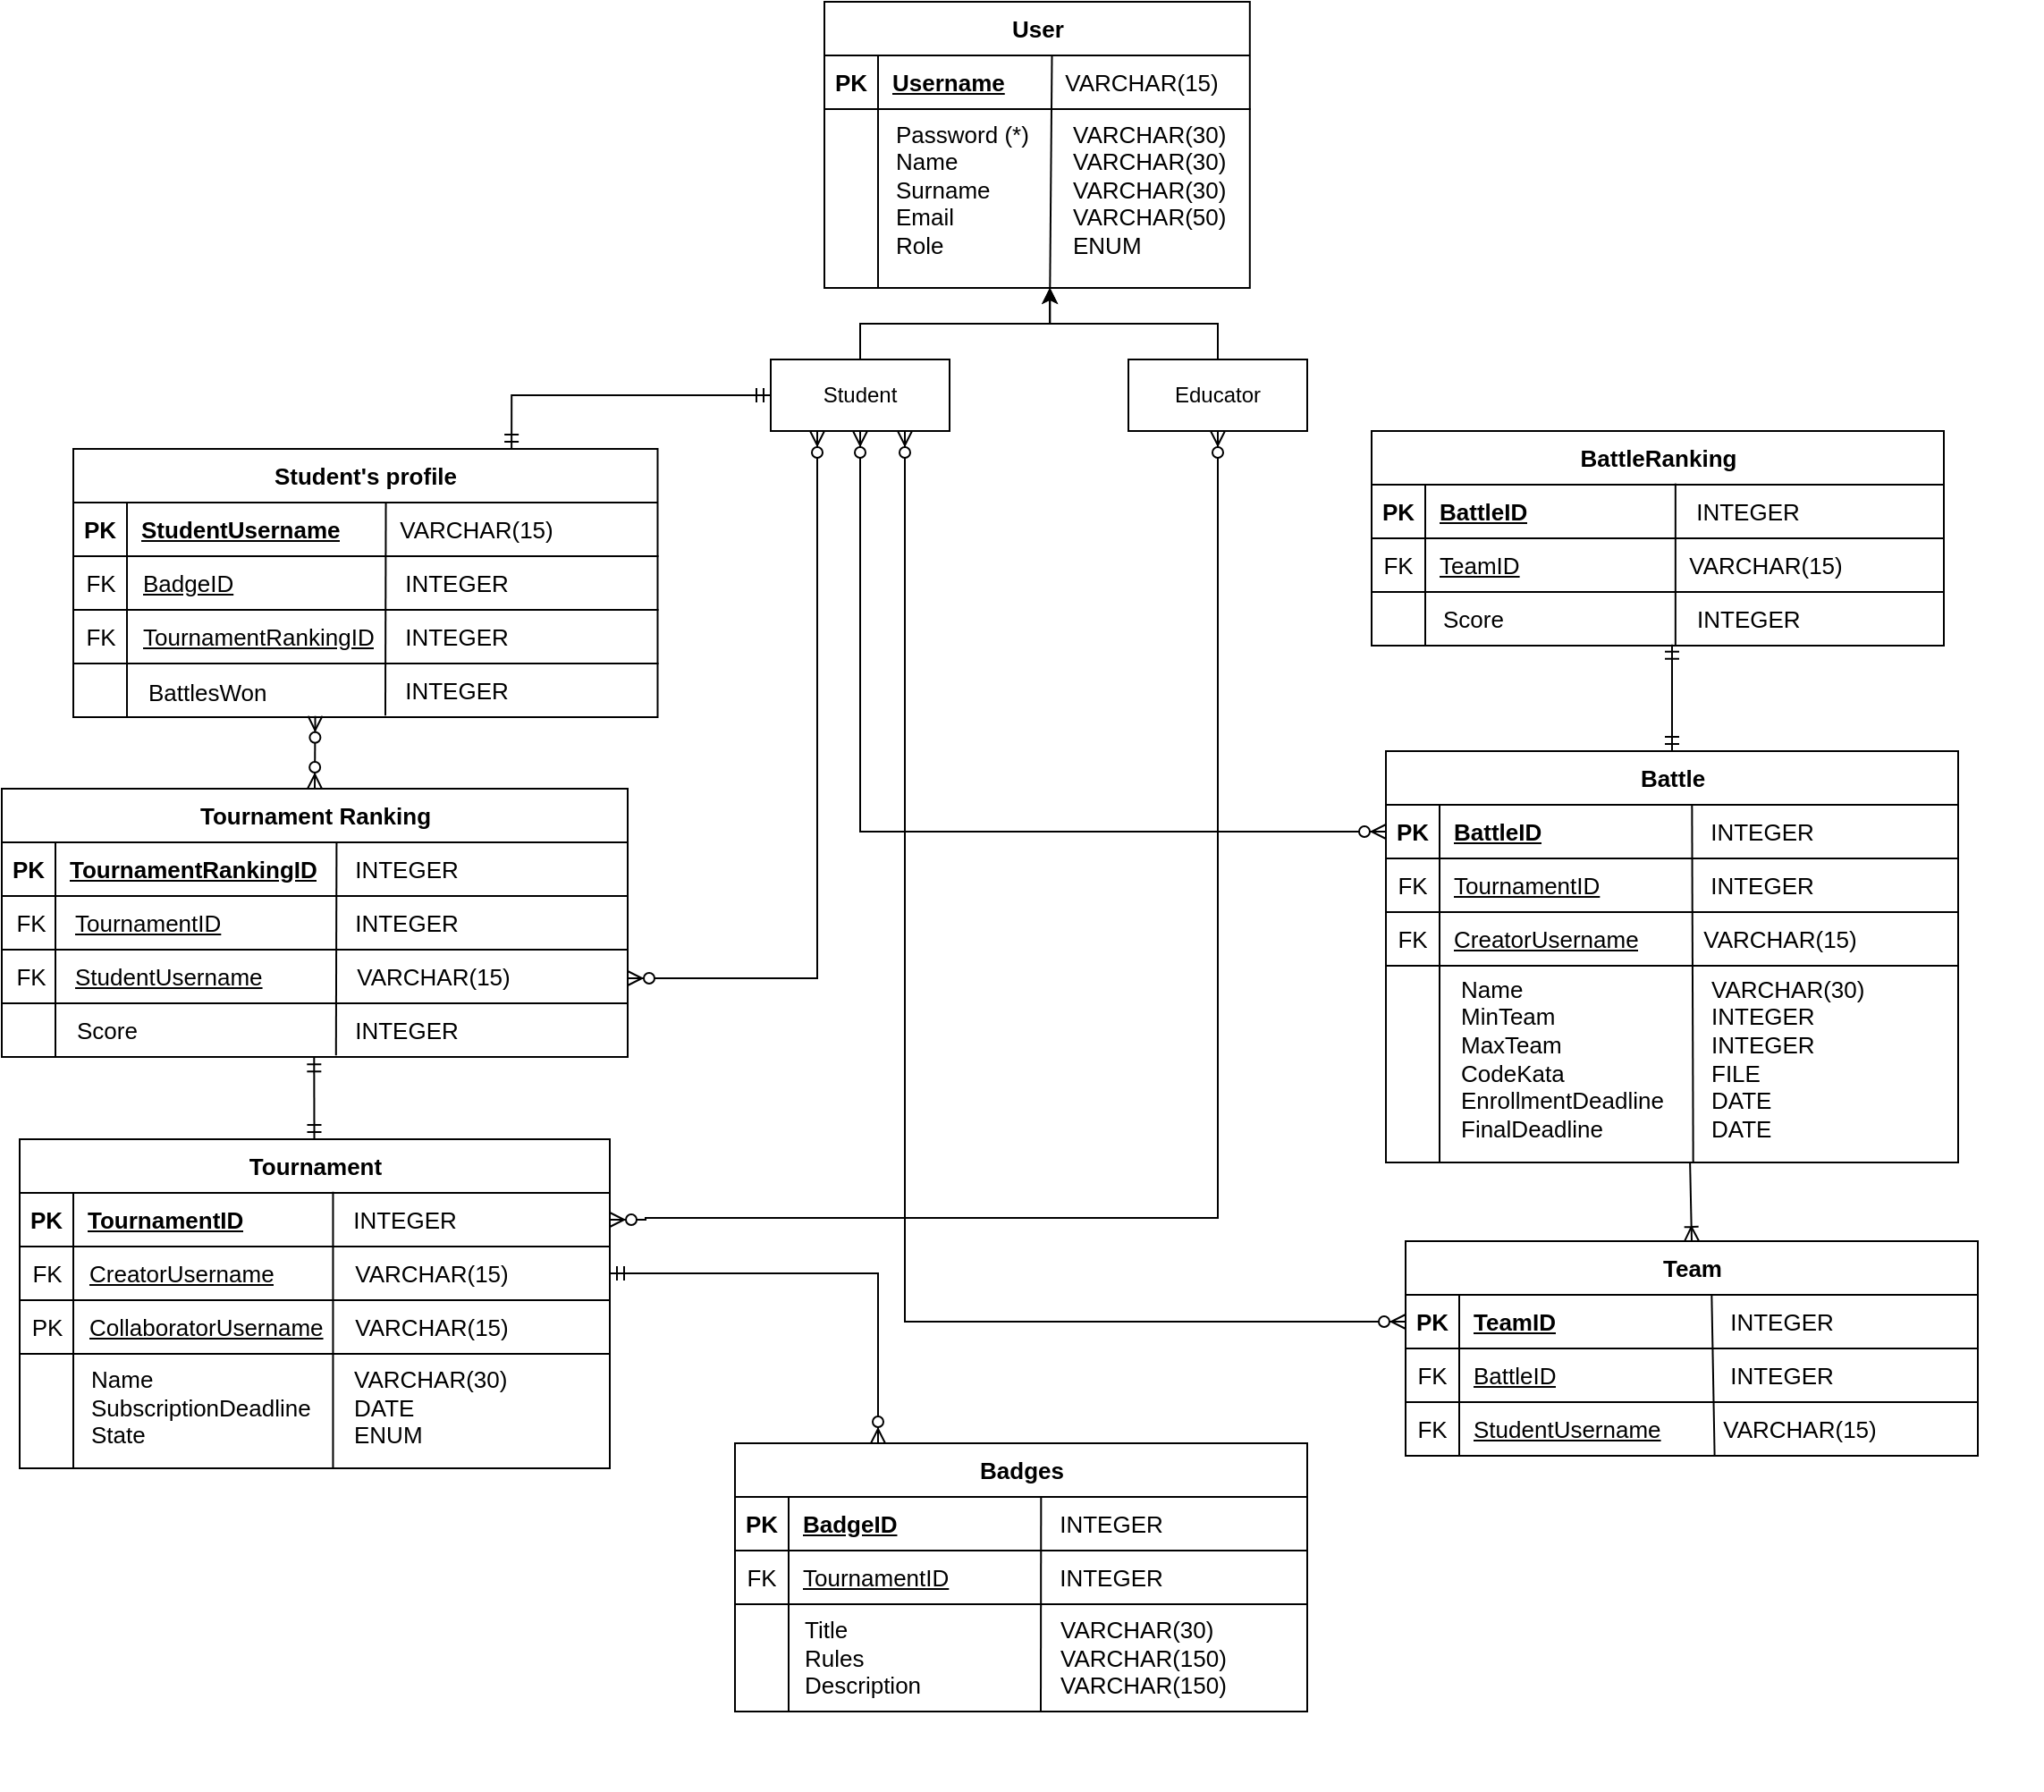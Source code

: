 <mxfile version="22.1.7" type="device">
  <diagram name="Pagina-1" id="CQxdbwiRA1noSHFLL-Lw">
    <mxGraphModel dx="1235" dy="675" grid="1" gridSize="10" guides="1" tooltips="1" connect="1" arrows="1" fold="1" page="1" pageScale="1" pageWidth="827" pageHeight="1169" math="0" shadow="0">
      <root>
        <mxCell id="0" />
        <mxCell id="1" parent="0" />
        <mxCell id="8-0DUaSqQJlFpMWTqGrt-100" value="" style="group;fontSize=13;" parent="1" vertex="1" connectable="0">
          <mxGeometry x="490" y="20" width="270" height="160" as="geometry" />
        </mxCell>
        <mxCell id="klr1kLKZfkLogq7ZMNAk-67" value="User" style="shape=table;startSize=30;container=1;collapsible=1;childLayout=tableLayout;fixedRows=1;rowLines=0;fontStyle=1;align=center;resizeLast=1;html=1;fontSize=13;" parent="8-0DUaSqQJlFpMWTqGrt-100" vertex="1">
          <mxGeometry width="237.91" height="160" as="geometry" />
        </mxCell>
        <mxCell id="klr1kLKZfkLogq7ZMNAk-68" value="" style="shape=tableRow;horizontal=0;startSize=0;swimlaneHead=0;swimlaneBody=0;fillColor=none;collapsible=0;dropTarget=0;points=[[0,0.5],[1,0.5]];portConstraint=eastwest;top=0;left=0;right=0;bottom=1;fontSize=13;" parent="klr1kLKZfkLogq7ZMNAk-67" vertex="1">
          <mxGeometry y="30" width="237.91" height="30" as="geometry" />
        </mxCell>
        <mxCell id="klr1kLKZfkLogq7ZMNAk-69" value="PK" style="shape=partialRectangle;connectable=0;fillColor=none;top=0;left=0;bottom=0;right=0;fontStyle=1;overflow=hidden;whiteSpace=wrap;html=1;fontSize=13;" parent="klr1kLKZfkLogq7ZMNAk-68" vertex="1">
          <mxGeometry width="30" height="30" as="geometry">
            <mxRectangle width="30" height="30" as="alternateBounds" />
          </mxGeometry>
        </mxCell>
        <mxCell id="klr1kLKZfkLogq7ZMNAk-70" value="Username" style="shape=partialRectangle;connectable=0;fillColor=none;top=0;left=0;bottom=0;right=0;align=left;spacingLeft=6;fontStyle=5;overflow=hidden;whiteSpace=wrap;html=1;fontSize=13;" parent="klr1kLKZfkLogq7ZMNAk-68" vertex="1">
          <mxGeometry x="30" width="207.91" height="30" as="geometry">
            <mxRectangle width="207.91" height="30" as="alternateBounds" />
          </mxGeometry>
        </mxCell>
        <mxCell id="klr1kLKZfkLogq7ZMNAk-71" value="" style="shape=tableRow;horizontal=0;startSize=0;swimlaneHead=0;swimlaneBody=0;fillColor=none;collapsible=0;dropTarget=0;points=[[0,0.5],[1,0.5]];portConstraint=eastwest;top=0;left=0;right=0;bottom=0;fontSize=13;" parent="klr1kLKZfkLogq7ZMNAk-67" vertex="1">
          <mxGeometry y="60" width="237.91" height="100" as="geometry" />
        </mxCell>
        <mxCell id="klr1kLKZfkLogq7ZMNAk-72" value="" style="shape=partialRectangle;connectable=0;fillColor=none;top=0;left=0;bottom=0;right=0;editable=1;overflow=hidden;whiteSpace=wrap;html=1;fontSize=13;" parent="klr1kLKZfkLogq7ZMNAk-71" vertex="1">
          <mxGeometry width="30" height="100" as="geometry">
            <mxRectangle width="30" height="100" as="alternateBounds" />
          </mxGeometry>
        </mxCell>
        <mxCell id="klr1kLKZfkLogq7ZMNAk-73" value="" style="shape=partialRectangle;connectable=0;fillColor=none;top=0;left=0;bottom=0;right=0;align=left;spacingLeft=6;overflow=hidden;whiteSpace=wrap;html=1;fontSize=13;" parent="klr1kLKZfkLogq7ZMNAk-71" vertex="1">
          <mxGeometry x="30" width="207.91" height="100" as="geometry">
            <mxRectangle width="207.91" height="100" as="alternateBounds" />
          </mxGeometry>
        </mxCell>
        <mxCell id="8-0DUaSqQJlFpMWTqGrt-96" value="" style="endArrow=none;html=1;rounded=0;fontSize=13;" parent="8-0DUaSqQJlFpMWTqGrt-100" edge="1">
          <mxGeometry width="50" height="50" relative="1" as="geometry">
            <mxPoint x="126.148" y="160" as="sourcePoint" />
            <mxPoint x="127.254" y="30" as="targetPoint" />
          </mxGeometry>
        </mxCell>
        <mxCell id="8-0DUaSqQJlFpMWTqGrt-97" value="VARCHAR(30)&lt;br style=&quot;font-size: 13px;&quot;&gt;VARCHAR(30)&lt;br style=&quot;font-size: 13px;&quot;&gt;VARCHAR(30)&lt;br style=&quot;font-size: 13px;&quot;&gt;VARCHAR(50)&lt;br style=&quot;font-size: 13px;&quot;&gt;ENUM" style="text;html=1;align=left;verticalAlign=middle;resizable=0;points=[];autosize=1;strokeColor=none;fillColor=none;fontSize=13;" parent="8-0DUaSqQJlFpMWTqGrt-100" vertex="1">
          <mxGeometry x="137.213" y="60" width="110" height="90" as="geometry" />
        </mxCell>
        <mxCell id="8-0DUaSqQJlFpMWTqGrt-98" value="Password (*)&lt;br style=&quot;border-color: var(--border-color); font-size: 13px;&quot;&gt;&lt;span style=&quot;font-size: 13px;&quot;&gt;Name&lt;/span&gt;&lt;br style=&quot;border-color: var(--border-color); font-size: 13px;&quot;&gt;&lt;span style=&quot;font-size: 13px;&quot;&gt;Surname&lt;/span&gt;&lt;br style=&quot;border-color: var(--border-color); font-size: 13px;&quot;&gt;&lt;span style=&quot;font-size: 13px;&quot;&gt;Email&lt;br style=&quot;font-size: 13px;&quot;&gt;Role&lt;br style=&quot;font-size: 13px;&quot;&gt;&lt;/span&gt;" style="text;html=1;align=left;verticalAlign=middle;resizable=0;points=[];autosize=1;strokeColor=none;fillColor=none;fontSize=13;" parent="8-0DUaSqQJlFpMWTqGrt-100" vertex="1">
          <mxGeometry x="37.623" y="60" width="100" height="90" as="geometry" />
        </mxCell>
        <mxCell id="8-0DUaSqQJlFpMWTqGrt-99" value="VARCHAR(15)" style="text;html=1;align=center;verticalAlign=middle;resizable=0;points=[];autosize=1;strokeColor=none;fillColor=none;fontSize=13;" parent="8-0DUaSqQJlFpMWTqGrt-100" vertex="1">
          <mxGeometry x="121.721" y="30" width="110" height="30" as="geometry" />
        </mxCell>
        <mxCell id="8-0DUaSqQJlFpMWTqGrt-101" value="" style="group;fontSize=13;" parent="1" vertex="1" connectable="0">
          <mxGeometry x="70" y="270" width="326.75" height="160" as="geometry" />
        </mxCell>
        <mxCell id="8-0DUaSqQJlFpMWTqGrt-102" value="Student&#39;s profile" style="shape=table;startSize=30;container=1;collapsible=1;childLayout=tableLayout;fixedRows=1;rowLines=0;fontStyle=1;align=center;resizeLast=1;html=1;fontSize=13;" parent="8-0DUaSqQJlFpMWTqGrt-101" vertex="1">
          <mxGeometry width="326.75" height="150" as="geometry" />
        </mxCell>
        <mxCell id="8-0DUaSqQJlFpMWTqGrt-103" value="" style="shape=tableRow;horizontal=0;startSize=0;swimlaneHead=0;swimlaneBody=0;fillColor=none;collapsible=0;dropTarget=0;points=[[0,0.5],[1,0.5]];portConstraint=eastwest;top=0;left=0;right=0;bottom=1;fontSize=13;" parent="8-0DUaSqQJlFpMWTqGrt-102" vertex="1">
          <mxGeometry y="30" width="326.75" height="30" as="geometry" />
        </mxCell>
        <mxCell id="8-0DUaSqQJlFpMWTqGrt-104" value="PK" style="shape=partialRectangle;connectable=0;fillColor=none;top=0;left=0;bottom=0;right=0;fontStyle=1;overflow=hidden;whiteSpace=wrap;html=1;fontSize=13;" parent="8-0DUaSqQJlFpMWTqGrt-103" vertex="1">
          <mxGeometry width="30" height="30" as="geometry">
            <mxRectangle width="30" height="30" as="alternateBounds" />
          </mxGeometry>
        </mxCell>
        <mxCell id="8-0DUaSqQJlFpMWTqGrt-105" value="StudentUsername" style="shape=partialRectangle;connectable=0;fillColor=none;top=0;left=0;bottom=0;right=0;align=left;spacingLeft=6;fontStyle=5;overflow=hidden;whiteSpace=wrap;html=1;fontSize=13;" parent="8-0DUaSqQJlFpMWTqGrt-103" vertex="1">
          <mxGeometry x="30" width="296.75" height="30" as="geometry">
            <mxRectangle width="296.75" height="30" as="alternateBounds" />
          </mxGeometry>
        </mxCell>
        <mxCell id="8-0DUaSqQJlFpMWTqGrt-106" value="" style="shape=tableRow;horizontal=0;startSize=0;swimlaneHead=0;swimlaneBody=0;fillColor=none;collapsible=0;dropTarget=0;points=[[0,0.5],[1,0.5]];portConstraint=eastwest;top=0;left=0;right=0;bottom=0;fontSize=13;" parent="8-0DUaSqQJlFpMWTqGrt-102" vertex="1">
          <mxGeometry y="60" width="326.75" height="90" as="geometry" />
        </mxCell>
        <mxCell id="8-0DUaSqQJlFpMWTqGrt-107" value="" style="shape=partialRectangle;connectable=0;fillColor=none;top=0;left=0;bottom=0;right=0;editable=1;overflow=hidden;whiteSpace=wrap;html=1;fontSize=13;" parent="8-0DUaSqQJlFpMWTqGrt-106" vertex="1">
          <mxGeometry width="30" height="90" as="geometry">
            <mxRectangle width="30" height="90" as="alternateBounds" />
          </mxGeometry>
        </mxCell>
        <mxCell id="8-0DUaSqQJlFpMWTqGrt-108" value="" style="shape=partialRectangle;connectable=0;fillColor=none;top=0;left=0;bottom=0;right=0;align=left;spacingLeft=6;overflow=hidden;whiteSpace=wrap;html=1;fontSize=13;" parent="8-0DUaSqQJlFpMWTqGrt-106" vertex="1">
          <mxGeometry x="30" width="296.75" height="90" as="geometry">
            <mxRectangle width="296.75" height="90" as="alternateBounds" />
          </mxGeometry>
        </mxCell>
        <mxCell id="8-0DUaSqQJlFpMWTqGrt-109" value="" style="endArrow=none;html=1;rounded=0;fontSize=13;exitX=0.534;exitY=0.99;exitDx=0;exitDy=0;exitPerimeter=0;" parent="8-0DUaSqQJlFpMWTqGrt-101" source="8-0DUaSqQJlFpMWTqGrt-106" edge="1">
          <mxGeometry width="50" height="50" relative="1" as="geometry">
            <mxPoint x="173.253" y="160" as="sourcePoint" />
            <mxPoint x="174.773" y="30" as="targetPoint" />
          </mxGeometry>
        </mxCell>
        <mxCell id="8-0DUaSqQJlFpMWTqGrt-111" value="&lt;span style=&quot;font-size: 13px;&quot;&gt;BattlesWon&lt;br style=&quot;font-size: 13px;&quot;&gt;&lt;br style=&quot;font-size: 13px;&quot;&gt;&lt;/span&gt;" style="text;html=1;align=left;verticalAlign=middle;resizable=0;points=[];autosize=1;strokeColor=none;fillColor=none;fontSize=13;" parent="8-0DUaSqQJlFpMWTqGrt-101" vertex="1">
          <mxGeometry x="39.997" y="124" width="90" height="40" as="geometry" />
        </mxCell>
        <mxCell id="8-0DUaSqQJlFpMWTqGrt-112" value="VARCHAR(15)" style="text;html=1;align=center;verticalAlign=middle;resizable=0;points=[];autosize=1;strokeColor=none;fillColor=none;fontSize=13;" parent="8-0DUaSqQJlFpMWTqGrt-101" vertex="1">
          <mxGeometry x="169.595" y="30" width="110" height="30" as="geometry" />
        </mxCell>
        <mxCell id="Atu7TQ1lVJbdkh35CZkr-22" value="" style="shape=tableRow;horizontal=0;startSize=0;swimlaneHead=0;swimlaneBody=0;fillColor=none;collapsible=0;dropTarget=0;points=[[0,0.5],[1,0.5]];portConstraint=eastwest;top=0;left=0;right=0;bottom=1;fontSize=13;" parent="8-0DUaSqQJlFpMWTqGrt-101" vertex="1">
          <mxGeometry y="60" width="326.75" height="30" as="geometry" />
        </mxCell>
        <mxCell id="Atu7TQ1lVJbdkh35CZkr-23" value="&lt;span style=&quot;font-weight: normal;&quot;&gt;FK&lt;/span&gt;" style="shape=partialRectangle;connectable=0;fillColor=none;top=0;left=0;bottom=0;right=0;fontStyle=1;overflow=hidden;whiteSpace=wrap;html=1;fontSize=13;" parent="Atu7TQ1lVJbdkh35CZkr-22" vertex="1">
          <mxGeometry width="31.07" height="30" as="geometry">
            <mxRectangle width="30" height="30" as="alternateBounds" />
          </mxGeometry>
        </mxCell>
        <mxCell id="Atu7TQ1lVJbdkh35CZkr-24" value="&lt;span style=&quot;font-weight: normal;&quot;&gt;BadgeID&lt;/span&gt;" style="shape=partialRectangle;connectable=0;fillColor=none;top=0;left=0;bottom=0;right=0;align=left;spacingLeft=6;fontStyle=5;overflow=hidden;whiteSpace=wrap;html=1;fontSize=13;" parent="Atu7TQ1lVJbdkh35CZkr-22" vertex="1">
          <mxGeometry x="31.07" width="295.68" height="30" as="geometry">
            <mxRectangle width="285.5" height="30" as="alternateBounds" />
          </mxGeometry>
        </mxCell>
        <mxCell id="Atu7TQ1lVJbdkh35CZkr-25" value="INTEGER" style="text;html=1;align=center;verticalAlign=middle;resizable=0;points=[];autosize=1;strokeColor=none;fillColor=none;fontSize=13;" parent="8-0DUaSqQJlFpMWTqGrt-101" vertex="1">
          <mxGeometry x="173.738" y="60" width="80" height="30" as="geometry" />
        </mxCell>
        <mxCell id="5Bf0tH-LJeYXWcBOYE8d-93" value="" style="shape=tableRow;horizontal=0;startSize=0;swimlaneHead=0;swimlaneBody=0;fillColor=none;collapsible=0;dropTarget=0;points=[[0,0.5],[1,0.5]];portConstraint=eastwest;top=0;left=0;right=0;bottom=1;fontSize=13;" parent="8-0DUaSqQJlFpMWTqGrt-101" vertex="1">
          <mxGeometry y="90" width="326.75" height="30" as="geometry" />
        </mxCell>
        <mxCell id="5Bf0tH-LJeYXWcBOYE8d-94" value="&lt;span style=&quot;font-weight: normal;&quot;&gt;FK&lt;/span&gt;" style="shape=partialRectangle;connectable=0;fillColor=none;top=0;left=0;bottom=0;right=0;fontStyle=1;overflow=hidden;whiteSpace=wrap;html=1;fontSize=13;" parent="5Bf0tH-LJeYXWcBOYE8d-93" vertex="1">
          <mxGeometry width="31.07" height="30" as="geometry">
            <mxRectangle width="30" height="30" as="alternateBounds" />
          </mxGeometry>
        </mxCell>
        <mxCell id="5Bf0tH-LJeYXWcBOYE8d-95" value="&lt;span style=&quot;font-weight: normal;&quot;&gt;TournamentRankingID&lt;/span&gt;" style="shape=partialRectangle;connectable=0;fillColor=none;top=0;left=0;bottom=0;right=0;align=left;spacingLeft=6;fontStyle=5;overflow=hidden;whiteSpace=wrap;html=1;fontSize=13;" parent="5Bf0tH-LJeYXWcBOYE8d-93" vertex="1">
          <mxGeometry x="31.07" width="295.68" height="30" as="geometry">
            <mxRectangle width="285.5" height="30" as="alternateBounds" />
          </mxGeometry>
        </mxCell>
        <mxCell id="5Bf0tH-LJeYXWcBOYE8d-102" value="INTEGER" style="text;html=1;align=center;verticalAlign=middle;resizable=0;points=[];autosize=1;strokeColor=none;fillColor=none;fontSize=13;" parent="8-0DUaSqQJlFpMWTqGrt-101" vertex="1">
          <mxGeometry x="173.738" y="90" width="80" height="30" as="geometry" />
        </mxCell>
        <mxCell id="5Bf0tH-LJeYXWcBOYE8d-103" value="INTEGER" style="text;html=1;align=center;verticalAlign=middle;resizable=0;points=[];autosize=1;strokeColor=none;fillColor=none;fontSize=13;" parent="8-0DUaSqQJlFpMWTqGrt-101" vertex="1">
          <mxGeometry x="173.738" y="120" width="80" height="30" as="geometry" />
        </mxCell>
        <mxCell id="8-0DUaSqQJlFpMWTqGrt-127" value="" style="group;fontSize=13;" parent="1" vertex="1" connectable="0">
          <mxGeometry x="440" y="826" width="320" height="190" as="geometry" />
        </mxCell>
        <mxCell id="8-0DUaSqQJlFpMWTqGrt-128" value="Badges" style="shape=table;startSize=30;container=1;collapsible=1;childLayout=tableLayout;fixedRows=1;rowLines=0;fontStyle=1;align=center;resizeLast=1;html=1;fontSize=13;" parent="8-0DUaSqQJlFpMWTqGrt-127" vertex="1">
          <mxGeometry width="320" height="150" as="geometry" />
        </mxCell>
        <mxCell id="8-0DUaSqQJlFpMWTqGrt-129" value="" style="shape=tableRow;horizontal=0;startSize=0;swimlaneHead=0;swimlaneBody=0;fillColor=none;collapsible=0;dropTarget=0;points=[[0,0.5],[1,0.5]];portConstraint=eastwest;top=0;left=0;right=0;bottom=1;fontSize=13;" parent="8-0DUaSqQJlFpMWTqGrt-128" vertex="1">
          <mxGeometry y="30" width="320" height="30" as="geometry" />
        </mxCell>
        <mxCell id="8-0DUaSqQJlFpMWTqGrt-130" value="PK" style="shape=partialRectangle;connectable=0;fillColor=none;top=0;left=0;bottom=0;right=0;fontStyle=1;overflow=hidden;whiteSpace=wrap;html=1;fontSize=13;" parent="8-0DUaSqQJlFpMWTqGrt-129" vertex="1">
          <mxGeometry width="30" height="30" as="geometry">
            <mxRectangle width="30" height="30" as="alternateBounds" />
          </mxGeometry>
        </mxCell>
        <mxCell id="8-0DUaSqQJlFpMWTqGrt-131" value="BadgeID" style="shape=partialRectangle;connectable=0;fillColor=none;top=0;left=0;bottom=0;right=0;align=left;spacingLeft=6;fontStyle=5;overflow=hidden;whiteSpace=wrap;html=1;fontSize=13;" parent="8-0DUaSqQJlFpMWTqGrt-129" vertex="1">
          <mxGeometry x="30" width="290" height="30" as="geometry">
            <mxRectangle width="290" height="30" as="alternateBounds" />
          </mxGeometry>
        </mxCell>
        <mxCell id="8-0DUaSqQJlFpMWTqGrt-132" value="" style="shape=tableRow;horizontal=0;startSize=0;swimlaneHead=0;swimlaneBody=0;fillColor=none;collapsible=0;dropTarget=0;points=[[0,0.5],[1,0.5]];portConstraint=eastwest;top=0;left=0;right=0;bottom=0;fontSize=13;" parent="8-0DUaSqQJlFpMWTqGrt-128" vertex="1">
          <mxGeometry y="60" width="320" height="90" as="geometry" />
        </mxCell>
        <mxCell id="8-0DUaSqQJlFpMWTqGrt-133" value="" style="shape=partialRectangle;connectable=0;fillColor=none;top=0;left=0;bottom=0;right=0;editable=1;overflow=hidden;whiteSpace=wrap;html=1;fontSize=13;" parent="8-0DUaSqQJlFpMWTqGrt-132" vertex="1">
          <mxGeometry width="30" height="90" as="geometry">
            <mxRectangle width="30" height="90" as="alternateBounds" />
          </mxGeometry>
        </mxCell>
        <mxCell id="8-0DUaSqQJlFpMWTqGrt-134" value="" style="shape=partialRectangle;connectable=0;fillColor=none;top=0;left=0;bottom=0;right=0;align=left;spacingLeft=6;overflow=hidden;whiteSpace=wrap;html=1;fontSize=13;" parent="8-0DUaSqQJlFpMWTqGrt-132" vertex="1">
          <mxGeometry x="30" width="290" height="90" as="geometry">
            <mxRectangle width="290" height="90" as="alternateBounds" />
          </mxGeometry>
        </mxCell>
        <mxCell id="8-0DUaSqQJlFpMWTqGrt-135" value="" style="endArrow=none;html=1;rounded=0;fontSize=13;" parent="8-0DUaSqQJlFpMWTqGrt-127" edge="1">
          <mxGeometry width="50" height="50" relative="1" as="geometry">
            <mxPoint x="171" y="150" as="sourcePoint" />
            <mxPoint x="171.163" y="30" as="targetPoint" />
          </mxGeometry>
        </mxCell>
        <mxCell id="8-0DUaSqQJlFpMWTqGrt-138" value="INTEGER" style="text;html=1;align=center;verticalAlign=middle;resizable=0;points=[];autosize=1;strokeColor=none;fillColor=none;fontSize=13;" parent="8-0DUaSqQJlFpMWTqGrt-127" vertex="1">
          <mxGeometry x="170.001" y="30" width="80" height="30" as="geometry" />
        </mxCell>
        <mxCell id="8-0DUaSqQJlFpMWTqGrt-142" value="" style="shape=tableRow;horizontal=0;startSize=0;swimlaneHead=0;swimlaneBody=0;fillColor=none;collapsible=0;dropTarget=0;points=[[0,0.5],[1,0.5]];portConstraint=eastwest;top=0;left=0;right=0;bottom=1;fontSize=13;" parent="8-0DUaSqQJlFpMWTqGrt-127" vertex="1">
          <mxGeometry y="60" width="320" height="30" as="geometry" />
        </mxCell>
        <mxCell id="8-0DUaSqQJlFpMWTqGrt-143" value="&lt;span style=&quot;font-weight: normal; font-size: 13px;&quot;&gt;FK&lt;/span&gt;" style="shape=partialRectangle;connectable=0;fillColor=none;top=0;left=0;bottom=0;right=0;fontStyle=1;overflow=hidden;whiteSpace=wrap;html=1;fontSize=13;" parent="8-0DUaSqQJlFpMWTqGrt-142" vertex="1">
          <mxGeometry width="30" height="30" as="geometry">
            <mxRectangle width="30" height="30" as="alternateBounds" />
          </mxGeometry>
        </mxCell>
        <mxCell id="8-0DUaSqQJlFpMWTqGrt-144" value="&lt;span style=&quot;font-weight: normal; font-size: 13px;&quot;&gt;TournamentID&lt;/span&gt;" style="shape=partialRectangle;connectable=0;fillColor=none;top=0;left=0;bottom=0;right=0;align=left;spacingLeft=6;fontStyle=5;overflow=hidden;whiteSpace=wrap;html=1;fontSize=13;" parent="8-0DUaSqQJlFpMWTqGrt-142" vertex="1">
          <mxGeometry x="30" width="290" height="30" as="geometry">
            <mxRectangle width="290" height="30" as="alternateBounds" />
          </mxGeometry>
        </mxCell>
        <mxCell id="8-0DUaSqQJlFpMWTqGrt-158" value="INTEGER" style="text;html=1;align=center;verticalAlign=middle;resizable=0;points=[];autosize=1;strokeColor=none;fillColor=none;fontSize=13;" parent="8-0DUaSqQJlFpMWTqGrt-127" vertex="1">
          <mxGeometry x="170.001" y="60" width="80" height="30" as="geometry" />
        </mxCell>
        <mxCell id="8-0DUaSqQJlFpMWTqGrt-137" value="&lt;span style=&quot;font-size: 13px;&quot;&gt;Title&amp;nbsp;&lt;br style=&quot;font-size: 13px;&quot;&gt;Rules&lt;br style=&quot;font-size: 13px;&quot;&gt;Description&lt;br style=&quot;font-size: 13px;&quot;&gt;&lt;/span&gt;" style="text;html=1;align=left;verticalAlign=middle;resizable=0;points=[];autosize=1;strokeColor=none;fillColor=none;fontSize=13;" parent="8-0DUaSqQJlFpMWTqGrt-127" vertex="1">
          <mxGeometry x="37.003" y="90" width="90" height="60" as="geometry" />
        </mxCell>
        <mxCell id="8-0DUaSqQJlFpMWTqGrt-136" value="VARCHAR(30)&lt;br style=&quot;font-size: 13px;&quot;&gt;VARCHAR(150)&lt;br style=&quot;font-size: 13px;&quot;&gt;VARCHAR(150)&lt;br style=&quot;font-size: 13px;&quot;&gt;" style="text;html=1;align=left;verticalAlign=middle;resizable=0;points=[];autosize=1;strokeColor=none;fillColor=none;fontSize=13;" parent="8-0DUaSqQJlFpMWTqGrt-127" vertex="1">
          <mxGeometry x="179.998" y="90" width="120" height="60" as="geometry" />
        </mxCell>
        <mxCell id="8-0DUaSqQJlFpMWTqGrt-159" value="&lt;&lt;&lt;" style="group;fontSize=13;" parent="1" vertex="1" connectable="0">
          <mxGeometry x="804" y="439" width="320" height="225" as="geometry" />
        </mxCell>
        <mxCell id="8-0DUaSqQJlFpMWTqGrt-160" value="Battle" style="shape=table;startSize=30;container=1;collapsible=1;childLayout=tableLayout;fixedRows=1;rowLines=0;fontStyle=1;align=center;resizeLast=1;html=1;fontSize=13;" parent="8-0DUaSqQJlFpMWTqGrt-159" vertex="1">
          <mxGeometry width="320" height="230.0" as="geometry" />
        </mxCell>
        <mxCell id="8-0DUaSqQJlFpMWTqGrt-161" value="" style="shape=tableRow;horizontal=0;startSize=0;swimlaneHead=0;swimlaneBody=0;fillColor=none;collapsible=0;dropTarget=0;points=[[0,0.5],[1,0.5]];portConstraint=eastwest;top=0;left=0;right=0;bottom=1;fontSize=13;" parent="8-0DUaSqQJlFpMWTqGrt-160" vertex="1">
          <mxGeometry y="30" width="320" height="30" as="geometry" />
        </mxCell>
        <mxCell id="8-0DUaSqQJlFpMWTqGrt-162" value="PK" style="shape=partialRectangle;connectable=0;fillColor=none;top=0;left=0;bottom=0;right=0;fontStyle=1;overflow=hidden;whiteSpace=wrap;html=1;fontSize=13;" parent="8-0DUaSqQJlFpMWTqGrt-161" vertex="1">
          <mxGeometry width="30" height="30" as="geometry">
            <mxRectangle width="30" height="30" as="alternateBounds" />
          </mxGeometry>
        </mxCell>
        <mxCell id="8-0DUaSqQJlFpMWTqGrt-163" value="BattleID" style="shape=partialRectangle;connectable=0;fillColor=none;top=0;left=0;bottom=0;right=0;align=left;spacingLeft=6;fontStyle=5;overflow=hidden;whiteSpace=wrap;html=1;fontSize=13;" parent="8-0DUaSqQJlFpMWTqGrt-161" vertex="1">
          <mxGeometry x="30" width="290" height="30" as="geometry">
            <mxRectangle width="290" height="30" as="alternateBounds" />
          </mxGeometry>
        </mxCell>
        <mxCell id="8-0DUaSqQJlFpMWTqGrt-164" value="" style="shape=tableRow;horizontal=0;startSize=0;swimlaneHead=0;swimlaneBody=0;fillColor=none;collapsible=0;dropTarget=0;points=[[0,0.5],[1,0.5]];portConstraint=eastwest;top=0;left=0;right=0;bottom=0;fontSize=13;" parent="8-0DUaSqQJlFpMWTqGrt-160" vertex="1">
          <mxGeometry y="60" width="320" height="170" as="geometry" />
        </mxCell>
        <mxCell id="8-0DUaSqQJlFpMWTqGrt-165" value="" style="shape=partialRectangle;connectable=0;fillColor=none;top=0;left=0;bottom=0;right=0;editable=1;overflow=hidden;whiteSpace=wrap;html=1;fontSize=13;" parent="8-0DUaSqQJlFpMWTqGrt-164" vertex="1">
          <mxGeometry width="30" height="170" as="geometry">
            <mxRectangle width="30" height="170" as="alternateBounds" />
          </mxGeometry>
        </mxCell>
        <mxCell id="8-0DUaSqQJlFpMWTqGrt-166" value="" style="shape=partialRectangle;connectable=0;fillColor=none;top=0;left=0;bottom=0;right=0;align=left;spacingLeft=6;overflow=hidden;whiteSpace=wrap;html=1;fontSize=13;" parent="8-0DUaSqQJlFpMWTqGrt-164" vertex="1">
          <mxGeometry x="30" width="290" height="170" as="geometry">
            <mxRectangle width="290" height="170" as="alternateBounds" />
          </mxGeometry>
        </mxCell>
        <mxCell id="8-0DUaSqQJlFpMWTqGrt-167" value="" style="endArrow=none;html=1;rounded=0;exitX=0.537;exitY=1.002;exitDx=0;exitDy=0;exitPerimeter=0;fontSize=13;" parent="8-0DUaSqQJlFpMWTqGrt-159" source="8-0DUaSqQJlFpMWTqGrt-164" edge="1">
          <mxGeometry width="50" height="50" relative="1" as="geometry">
            <mxPoint x="171" y="150" as="sourcePoint" />
            <mxPoint x="171.163" y="30" as="targetPoint" />
          </mxGeometry>
        </mxCell>
        <mxCell id="8-0DUaSqQJlFpMWTqGrt-168" value="INTEGER" style="text;html=1;align=center;verticalAlign=middle;resizable=0;points=[];autosize=1;strokeColor=none;fillColor=none;fontSize=13;" parent="8-0DUaSqQJlFpMWTqGrt-159" vertex="1">
          <mxGeometry x="170.001" y="30" width="80" height="30" as="geometry" />
        </mxCell>
        <mxCell id="8-0DUaSqQJlFpMWTqGrt-169" value="" style="shape=tableRow;horizontal=0;startSize=0;swimlaneHead=0;swimlaneBody=0;fillColor=none;collapsible=0;dropTarget=0;points=[[0,0.5],[1,0.5]];portConstraint=eastwest;top=0;left=0;right=0;bottom=1;fontSize=13;" parent="8-0DUaSqQJlFpMWTqGrt-159" vertex="1">
          <mxGeometry y="60" width="320" height="30" as="geometry" />
        </mxCell>
        <mxCell id="8-0DUaSqQJlFpMWTqGrt-170" value="&lt;span style=&quot;font-weight: normal; font-size: 13px;&quot;&gt;FK&lt;/span&gt;" style="shape=partialRectangle;connectable=0;fillColor=none;top=0;left=0;bottom=0;right=0;fontStyle=1;overflow=hidden;whiteSpace=wrap;html=1;fontSize=13;" parent="8-0DUaSqQJlFpMWTqGrt-169" vertex="1">
          <mxGeometry width="30" height="30" as="geometry">
            <mxRectangle width="30" height="30" as="alternateBounds" />
          </mxGeometry>
        </mxCell>
        <mxCell id="8-0DUaSqQJlFpMWTqGrt-171" value="&lt;span style=&quot;font-weight: normal; font-size: 13px;&quot;&gt;TournamentID&lt;/span&gt;" style="shape=partialRectangle;connectable=0;fillColor=none;top=0;left=0;bottom=0;right=0;align=left;spacingLeft=6;fontStyle=5;overflow=hidden;whiteSpace=wrap;html=1;fontSize=13;" parent="8-0DUaSqQJlFpMWTqGrt-169" vertex="1">
          <mxGeometry x="30" width="290" height="30" as="geometry">
            <mxRectangle width="290" height="30" as="alternateBounds" />
          </mxGeometry>
        </mxCell>
        <mxCell id="8-0DUaSqQJlFpMWTqGrt-172" value="INTEGER" style="text;html=1;align=center;verticalAlign=middle;resizable=0;points=[];autosize=1;strokeColor=none;fillColor=none;fontSize=13;" parent="8-0DUaSqQJlFpMWTqGrt-159" vertex="1">
          <mxGeometry x="170.001" y="60" width="80" height="30" as="geometry" />
        </mxCell>
        <mxCell id="8-0DUaSqQJlFpMWTqGrt-173" value="&lt;span style=&quot;font-size: 13px;&quot;&gt;Name&lt;br style=&quot;font-size: 13px;&quot;&gt;MinTeam&lt;br style=&quot;font-size: 13px;&quot;&gt;MaxTeam&lt;br style=&quot;font-size: 13px;&quot;&gt;CodeKata&lt;br style=&quot;font-size: 13px;&quot;&gt;EnrollmentDeadline&lt;br style=&quot;font-size: 13px;&quot;&gt;FinalDeadline&lt;br style=&quot;font-size: 13px;&quot;&gt;&lt;/span&gt;" style="text;html=1;align=left;verticalAlign=middle;resizable=0;points=[];autosize=1;strokeColor=none;fillColor=none;fontSize=13;" parent="8-0DUaSqQJlFpMWTqGrt-159" vertex="1">
          <mxGeometry x="39.993" y="117" width="140" height="110" as="geometry" />
        </mxCell>
        <mxCell id="8-0DUaSqQJlFpMWTqGrt-174" value="VARCHAR(30)&lt;br style=&quot;font-size: 13px;&quot;&gt;INTEGER&lt;br style=&quot;font-size: 13px;&quot;&gt;INTEGER&lt;br style=&quot;font-size: 13px;&quot;&gt;FILE&lt;br style=&quot;font-size: 13px;&quot;&gt;DATE&lt;br style=&quot;font-size: 13px;&quot;&gt;DATE" style="text;html=1;align=left;verticalAlign=middle;resizable=0;points=[];autosize=1;strokeColor=none;fillColor=none;fontSize=13;" parent="8-0DUaSqQJlFpMWTqGrt-159" vertex="1">
          <mxGeometry x="179.998" y="117" width="110" height="110" as="geometry" />
        </mxCell>
        <mxCell id="8-0DUaSqQJlFpMWTqGrt-175" value="" style="shape=tableRow;horizontal=0;startSize=0;swimlaneHead=0;swimlaneBody=0;fillColor=none;collapsible=0;dropTarget=0;points=[[0,0.5],[1,0.5]];portConstraint=eastwest;top=0;left=0;right=0;bottom=1;fontSize=13;" parent="8-0DUaSqQJlFpMWTqGrt-159" vertex="1">
          <mxGeometry y="90" width="320" height="30" as="geometry" />
        </mxCell>
        <mxCell id="8-0DUaSqQJlFpMWTqGrt-176" value="&lt;span style=&quot;font-weight: normal; font-size: 13px;&quot;&gt;FK&lt;/span&gt;" style="shape=partialRectangle;connectable=0;fillColor=none;top=0;left=0;bottom=0;right=0;fontStyle=1;overflow=hidden;whiteSpace=wrap;html=1;fontSize=13;" parent="8-0DUaSqQJlFpMWTqGrt-175" vertex="1">
          <mxGeometry width="30" height="30" as="geometry">
            <mxRectangle width="30" height="30" as="alternateBounds" />
          </mxGeometry>
        </mxCell>
        <mxCell id="8-0DUaSqQJlFpMWTqGrt-177" value="&lt;span style=&quot;font-weight: 400; font-size: 13px;&quot;&gt;CreatorUsername&lt;/span&gt;" style="shape=partialRectangle;connectable=0;fillColor=none;top=0;left=0;bottom=0;right=0;align=left;spacingLeft=6;fontStyle=5;overflow=hidden;whiteSpace=wrap;html=1;fontSize=13;" parent="8-0DUaSqQJlFpMWTqGrt-175" vertex="1">
          <mxGeometry x="30" width="290" height="30" as="geometry">
            <mxRectangle width="290" height="30" as="alternateBounds" />
          </mxGeometry>
        </mxCell>
        <mxCell id="8-0DUaSqQJlFpMWTqGrt-186" value="VARCHAR(15)" style="text;html=1;align=center;verticalAlign=middle;resizable=0;points=[];autosize=1;strokeColor=none;fillColor=none;fontSize=13;" parent="8-0DUaSqQJlFpMWTqGrt-159" vertex="1">
          <mxGeometry x="165.001" y="90" width="110" height="30" as="geometry" />
        </mxCell>
        <mxCell id="Atu7TQ1lVJbdkh35CZkr-1" value="" style="group;fontSize=13;" parent="1" vertex="1" connectable="0">
          <mxGeometry x="851" y="820" width="320" height="200" as="geometry" />
        </mxCell>
        <mxCell id="Atu7TQ1lVJbdkh35CZkr-2" value="Team" style="shape=table;startSize=30;container=1;collapsible=1;childLayout=tableLayout;fixedRows=1;rowLines=0;fontStyle=1;align=center;resizeLast=1;html=1;fontSize=13;" parent="Atu7TQ1lVJbdkh35CZkr-1" vertex="1">
          <mxGeometry x="-36" y="-107" width="320" height="120.0" as="geometry" />
        </mxCell>
        <mxCell id="Atu7TQ1lVJbdkh35CZkr-3" value="" style="shape=tableRow;horizontal=0;startSize=0;swimlaneHead=0;swimlaneBody=0;fillColor=none;collapsible=0;dropTarget=0;points=[[0,0.5],[1,0.5]];portConstraint=eastwest;top=0;left=0;right=0;bottom=1;fontSize=13;" parent="Atu7TQ1lVJbdkh35CZkr-2" vertex="1">
          <mxGeometry y="30" width="320" height="30" as="geometry" />
        </mxCell>
        <mxCell id="Atu7TQ1lVJbdkh35CZkr-4" value="PK" style="shape=partialRectangle;connectable=0;fillColor=none;top=0;left=0;bottom=0;right=0;fontStyle=1;overflow=hidden;whiteSpace=wrap;html=1;fontSize=13;" parent="Atu7TQ1lVJbdkh35CZkr-3" vertex="1">
          <mxGeometry width="30" height="30" as="geometry">
            <mxRectangle width="30" height="30" as="alternateBounds" />
          </mxGeometry>
        </mxCell>
        <mxCell id="Atu7TQ1lVJbdkh35CZkr-5" value="TeamID" style="shape=partialRectangle;connectable=0;fillColor=none;top=0;left=0;bottom=0;right=0;align=left;spacingLeft=6;fontStyle=5;overflow=hidden;whiteSpace=wrap;html=1;fontSize=13;" parent="Atu7TQ1lVJbdkh35CZkr-3" vertex="1">
          <mxGeometry x="30" width="290" height="30" as="geometry">
            <mxRectangle width="290" height="30" as="alternateBounds" />
          </mxGeometry>
        </mxCell>
        <mxCell id="Atu7TQ1lVJbdkh35CZkr-6" value="" style="shape=tableRow;horizontal=0;startSize=0;swimlaneHead=0;swimlaneBody=0;fillColor=none;collapsible=0;dropTarget=0;points=[[0,0.5],[1,0.5]];portConstraint=eastwest;top=0;left=0;right=0;bottom=0;fontSize=13;" parent="Atu7TQ1lVJbdkh35CZkr-2" vertex="1">
          <mxGeometry y="60" width="320" height="60" as="geometry" />
        </mxCell>
        <mxCell id="Atu7TQ1lVJbdkh35CZkr-7" value="" style="shape=partialRectangle;connectable=0;fillColor=none;top=0;left=0;bottom=0;right=0;editable=1;overflow=hidden;whiteSpace=wrap;html=1;fontSize=13;" parent="Atu7TQ1lVJbdkh35CZkr-6" vertex="1">
          <mxGeometry width="30" height="60" as="geometry">
            <mxRectangle width="30" height="60" as="alternateBounds" />
          </mxGeometry>
        </mxCell>
        <mxCell id="Atu7TQ1lVJbdkh35CZkr-8" value="" style="shape=partialRectangle;connectable=0;fillColor=none;top=0;left=0;bottom=0;right=0;align=left;spacingLeft=6;overflow=hidden;whiteSpace=wrap;html=1;fontSize=13;" parent="Atu7TQ1lVJbdkh35CZkr-6" vertex="1">
          <mxGeometry x="30" width="290" height="60" as="geometry">
            <mxRectangle width="290" height="60" as="alternateBounds" />
          </mxGeometry>
        </mxCell>
        <mxCell id="Atu7TQ1lVJbdkh35CZkr-9" value="" style="endArrow=none;html=1;rounded=0;exitX=0.54;exitY=0.991;exitDx=0;exitDy=0;exitPerimeter=0;fontSize=13;" parent="Atu7TQ1lVJbdkh35CZkr-1" source="Atu7TQ1lVJbdkh35CZkr-6" edge="1">
          <mxGeometry width="50" height="50" relative="1" as="geometry">
            <mxPoint x="135" y="43" as="sourcePoint" />
            <mxPoint x="135.163" y="-77" as="targetPoint" />
          </mxGeometry>
        </mxCell>
        <mxCell id="Atu7TQ1lVJbdkh35CZkr-10" value="INTEGER" style="text;html=1;align=center;verticalAlign=middle;resizable=0;points=[];autosize=1;strokeColor=none;fillColor=none;fontSize=13;" parent="Atu7TQ1lVJbdkh35CZkr-1" vertex="1">
          <mxGeometry x="134.001" y="-77" width="80" height="30" as="geometry" />
        </mxCell>
        <mxCell id="Atu7TQ1lVJbdkh35CZkr-11" value="" style="shape=tableRow;horizontal=0;startSize=0;swimlaneHead=0;swimlaneBody=0;fillColor=none;collapsible=0;dropTarget=0;points=[[0,0.5],[1,0.5]];portConstraint=eastwest;top=0;left=0;right=0;bottom=1;fontSize=13;" parent="Atu7TQ1lVJbdkh35CZkr-1" vertex="1">
          <mxGeometry x="-36" y="-47" width="320" height="30" as="geometry" />
        </mxCell>
        <mxCell id="Atu7TQ1lVJbdkh35CZkr-12" value="&lt;span style=&quot;font-weight: normal; font-size: 13px;&quot;&gt;FK&lt;/span&gt;" style="shape=partialRectangle;connectable=0;fillColor=none;top=0;left=0;bottom=0;right=0;fontStyle=1;overflow=hidden;whiteSpace=wrap;html=1;fontSize=13;" parent="Atu7TQ1lVJbdkh35CZkr-11" vertex="1">
          <mxGeometry width="30" height="30" as="geometry">
            <mxRectangle width="30" height="30" as="alternateBounds" />
          </mxGeometry>
        </mxCell>
        <mxCell id="Atu7TQ1lVJbdkh35CZkr-13" value="&lt;span style=&quot;font-weight: normal; font-size: 13px;&quot;&gt;BattleID&lt;/span&gt;" style="shape=partialRectangle;connectable=0;fillColor=none;top=0;left=0;bottom=0;right=0;align=left;spacingLeft=6;fontStyle=5;overflow=hidden;whiteSpace=wrap;html=1;fontSize=13;" parent="Atu7TQ1lVJbdkh35CZkr-11" vertex="1">
          <mxGeometry x="30" width="290" height="30" as="geometry">
            <mxRectangle width="290" height="30" as="alternateBounds" />
          </mxGeometry>
        </mxCell>
        <mxCell id="Atu7TQ1lVJbdkh35CZkr-14" value="INTEGER" style="text;html=1;align=center;verticalAlign=middle;resizable=0;points=[];autosize=1;strokeColor=none;fillColor=none;fontSize=13;" parent="Atu7TQ1lVJbdkh35CZkr-1" vertex="1">
          <mxGeometry x="134.001" y="-47" width="80" height="30" as="geometry" />
        </mxCell>
        <mxCell id="Atu7TQ1lVJbdkh35CZkr-17" value="" style="shape=tableRow;horizontal=0;startSize=0;swimlaneHead=0;swimlaneBody=0;fillColor=none;collapsible=0;dropTarget=0;points=[[0,0.5],[1,0.5]];portConstraint=eastwest;top=0;left=0;right=0;bottom=1;fontSize=13;" parent="Atu7TQ1lVJbdkh35CZkr-1" vertex="1">
          <mxGeometry x="-36" y="-17" width="320" height="30" as="geometry" />
        </mxCell>
        <mxCell id="Atu7TQ1lVJbdkh35CZkr-18" value="&lt;span style=&quot;font-weight: normal; font-size: 13px;&quot;&gt;FK&lt;/span&gt;" style="shape=partialRectangle;connectable=0;fillColor=none;top=0;left=0;bottom=0;right=0;fontStyle=1;overflow=hidden;whiteSpace=wrap;html=1;fontSize=13;" parent="Atu7TQ1lVJbdkh35CZkr-17" vertex="1">
          <mxGeometry width="30" height="30" as="geometry">
            <mxRectangle width="30" height="30" as="alternateBounds" />
          </mxGeometry>
        </mxCell>
        <mxCell id="Atu7TQ1lVJbdkh35CZkr-19" value="&lt;span style=&quot;font-weight: 400; font-size: 13px;&quot;&gt;StudentUsername&lt;/span&gt;" style="shape=partialRectangle;connectable=0;fillColor=none;top=0;left=0;bottom=0;right=0;align=left;spacingLeft=6;fontStyle=5;overflow=hidden;whiteSpace=wrap;html=1;fontSize=13;" parent="Atu7TQ1lVJbdkh35CZkr-17" vertex="1">
          <mxGeometry x="30" width="290" height="30" as="geometry">
            <mxRectangle width="290" height="30" as="alternateBounds" />
          </mxGeometry>
        </mxCell>
        <mxCell id="Atu7TQ1lVJbdkh35CZkr-20" value="VARCHAR(15)" style="text;html=1;align=center;verticalAlign=middle;resizable=0;points=[];autosize=1;strokeColor=none;fillColor=none;fontSize=13;" parent="Atu7TQ1lVJbdkh35CZkr-1" vertex="1">
          <mxGeometry x="129.001" y="-17" width="110" height="30" as="geometry" />
        </mxCell>
        <mxCell id="Atu7TQ1lVJbdkh35CZkr-42" value="" style="group;fontSize=13;" parent="1" vertex="1" connectable="0">
          <mxGeometry x="796" y="260" width="320" height="190" as="geometry" />
        </mxCell>
        <mxCell id="Atu7TQ1lVJbdkh35CZkr-43" value="BattleRanking" style="shape=table;startSize=30;container=1;collapsible=1;childLayout=tableLayout;fixedRows=1;rowLines=0;fontStyle=1;align=center;resizeLast=1;html=1;fontSize=13;" parent="Atu7TQ1lVJbdkh35CZkr-42" vertex="1">
          <mxGeometry width="320" height="120" as="geometry" />
        </mxCell>
        <mxCell id="Atu7TQ1lVJbdkh35CZkr-44" value="" style="shape=tableRow;horizontal=0;startSize=0;swimlaneHead=0;swimlaneBody=0;fillColor=none;collapsible=0;dropTarget=0;points=[[0,0.5],[1,0.5]];portConstraint=eastwest;top=0;left=0;right=0;bottom=1;fontSize=13;" parent="Atu7TQ1lVJbdkh35CZkr-43" vertex="1">
          <mxGeometry y="30" width="320" height="30" as="geometry" />
        </mxCell>
        <mxCell id="Atu7TQ1lVJbdkh35CZkr-45" value="PK" style="shape=partialRectangle;connectable=0;fillColor=none;top=0;left=0;bottom=0;right=0;fontStyle=1;overflow=hidden;whiteSpace=wrap;html=1;fontSize=13;" parent="Atu7TQ1lVJbdkh35CZkr-44" vertex="1">
          <mxGeometry width="30" height="30" as="geometry">
            <mxRectangle width="30" height="30" as="alternateBounds" />
          </mxGeometry>
        </mxCell>
        <mxCell id="Atu7TQ1lVJbdkh35CZkr-46" value="BattleID" style="shape=partialRectangle;connectable=0;fillColor=none;top=0;left=0;bottom=0;right=0;align=left;spacingLeft=6;fontStyle=5;overflow=hidden;whiteSpace=wrap;html=1;fontSize=13;" parent="Atu7TQ1lVJbdkh35CZkr-44" vertex="1">
          <mxGeometry x="30" width="290" height="30" as="geometry">
            <mxRectangle width="290" height="30" as="alternateBounds" />
          </mxGeometry>
        </mxCell>
        <mxCell id="Atu7TQ1lVJbdkh35CZkr-47" value="" style="shape=tableRow;horizontal=0;startSize=0;swimlaneHead=0;swimlaneBody=0;fillColor=none;collapsible=0;dropTarget=0;points=[[0,0.5],[1,0.5]];portConstraint=eastwest;top=0;left=0;right=0;bottom=0;fontSize=13;" parent="Atu7TQ1lVJbdkh35CZkr-43" vertex="1">
          <mxGeometry y="60" width="320" height="60" as="geometry" />
        </mxCell>
        <mxCell id="Atu7TQ1lVJbdkh35CZkr-48" value="" style="shape=partialRectangle;connectable=0;fillColor=none;top=0;left=0;bottom=0;right=0;editable=1;overflow=hidden;whiteSpace=wrap;html=1;fontSize=13;" parent="Atu7TQ1lVJbdkh35CZkr-47" vertex="1">
          <mxGeometry width="30" height="60" as="geometry">
            <mxRectangle width="30" height="60" as="alternateBounds" />
          </mxGeometry>
        </mxCell>
        <mxCell id="Atu7TQ1lVJbdkh35CZkr-49" value="" style="shape=partialRectangle;connectable=0;fillColor=none;top=0;left=0;bottom=0;right=0;align=left;spacingLeft=6;overflow=hidden;whiteSpace=wrap;html=1;fontSize=13;" parent="Atu7TQ1lVJbdkh35CZkr-47" vertex="1">
          <mxGeometry x="30" width="290" height="60" as="geometry">
            <mxRectangle width="290" height="60" as="alternateBounds" />
          </mxGeometry>
        </mxCell>
        <mxCell id="Atu7TQ1lVJbdkh35CZkr-50" value="" style="endArrow=none;html=1;rounded=0;exitX=0.531;exitY=0.998;exitDx=0;exitDy=0;exitPerimeter=0;entryX=0.531;entryY=-0.022;entryDx=0;entryDy=0;entryPerimeter=0;fontSize=13;" parent="Atu7TQ1lVJbdkh35CZkr-43" source="Atu7TQ1lVJbdkh35CZkr-47" target="Atu7TQ1lVJbdkh35CZkr-44" edge="1">
          <mxGeometry width="50" height="50" relative="1" as="geometry">
            <mxPoint x="169.674" y="160" as="sourcePoint" />
            <mxPoint x="171.163" y="30" as="targetPoint" />
          </mxGeometry>
        </mxCell>
        <mxCell id="Atu7TQ1lVJbdkh35CZkr-51" value="INTEGER" style="text;html=1;align=left;verticalAlign=middle;resizable=0;points=[];autosize=1;strokeColor=none;fillColor=none;fontSize=13;" parent="Atu7TQ1lVJbdkh35CZkr-42" vertex="1">
          <mxGeometry x="179.998" y="90" width="80" height="30" as="geometry" />
        </mxCell>
        <mxCell id="Atu7TQ1lVJbdkh35CZkr-52" value="INTEGER" style="text;html=1;align=center;verticalAlign=middle;resizable=0;points=[];autosize=1;strokeColor=none;fillColor=none;fontSize=13;" parent="Atu7TQ1lVJbdkh35CZkr-42" vertex="1">
          <mxGeometry x="170.001" y="30" width="80" height="30" as="geometry" />
        </mxCell>
        <mxCell id="Atu7TQ1lVJbdkh35CZkr-53" value="" style="shape=tableRow;horizontal=0;startSize=0;swimlaneHead=0;swimlaneBody=0;fillColor=none;collapsible=0;dropTarget=0;points=[[0,0.5],[1,0.5]];portConstraint=eastwest;top=0;left=0;right=0;bottom=1;fontSize=13;" parent="Atu7TQ1lVJbdkh35CZkr-42" vertex="1">
          <mxGeometry y="60" width="320" height="30" as="geometry" />
        </mxCell>
        <mxCell id="Atu7TQ1lVJbdkh35CZkr-54" value="&lt;span style=&quot;font-weight: normal; font-size: 13px;&quot;&gt;FK&lt;/span&gt;" style="shape=partialRectangle;connectable=0;fillColor=none;top=0;left=0;bottom=0;right=0;fontStyle=1;overflow=hidden;whiteSpace=wrap;html=1;fontSize=13;" parent="Atu7TQ1lVJbdkh35CZkr-53" vertex="1">
          <mxGeometry width="30" height="30" as="geometry">
            <mxRectangle width="30" height="30" as="alternateBounds" />
          </mxGeometry>
        </mxCell>
        <mxCell id="Atu7TQ1lVJbdkh35CZkr-55" value="&lt;span style=&quot;font-weight: 400; font-size: 13px;&quot;&gt;TeamID&lt;/span&gt;" style="shape=partialRectangle;connectable=0;fillColor=none;top=0;left=0;bottom=0;right=0;align=left;spacingLeft=6;fontStyle=5;overflow=hidden;whiteSpace=wrap;html=1;fontSize=13;" parent="Atu7TQ1lVJbdkh35CZkr-53" vertex="1">
          <mxGeometry x="30" width="290" height="30" as="geometry">
            <mxRectangle width="290" height="30" as="alternateBounds" />
          </mxGeometry>
        </mxCell>
        <mxCell id="Atu7TQ1lVJbdkh35CZkr-56" value="VARCHAR(15)" style="text;html=1;align=center;verticalAlign=middle;resizable=0;points=[];autosize=1;strokeColor=none;fillColor=none;fontSize=13;" parent="Atu7TQ1lVJbdkh35CZkr-42" vertex="1">
          <mxGeometry x="165.001" y="60" width="110" height="30" as="geometry" />
        </mxCell>
        <mxCell id="Atu7TQ1lVJbdkh35CZkr-57" value="&lt;span style=&quot;font-size: 13px;&quot;&gt;Score&lt;br style=&quot;font-size: 13px;&quot;&gt;&lt;/span&gt;" style="text;html=1;align=left;verticalAlign=middle;resizable=0;points=[];autosize=1;strokeColor=none;fillColor=none;fontSize=13;" parent="Atu7TQ1lVJbdkh35CZkr-42" vertex="1">
          <mxGeometry x="37.713" y="90" width="60" height="30" as="geometry" />
        </mxCell>
        <mxCell id="Atu7TQ1lVJbdkh35CZkr-61" value="" style="fontSize=13;html=1;endArrow=ERmandOne;startArrow=ERmandOne;rounded=0;entryX=0.525;entryY=0.989;entryDx=0;entryDy=0;entryPerimeter=0;exitX=0.5;exitY=0;exitDx=0;exitDy=0;" parent="1" source="8-0DUaSqQJlFpMWTqGrt-160" target="Atu7TQ1lVJbdkh35CZkr-47" edge="1">
          <mxGeometry width="100" height="100" relative="1" as="geometry">
            <mxPoint x="975" y="669" as="sourcePoint" />
            <mxPoint x="242" y="679" as="targetPoint" />
          </mxGeometry>
        </mxCell>
        <mxCell id="Atu7TQ1lVJbdkh35CZkr-63" value="" style="edgeStyle=orthogonalEdgeStyle;fontSize=13;html=1;endArrow=ERzeroToMany;startArrow=ERmandOne;rounded=0;entryX=0.25;entryY=0;entryDx=0;entryDy=0;exitX=1;exitY=0.5;exitDx=0;exitDy=0;" parent="1" source="8-0DUaSqQJlFpMWTqGrt-182" target="8-0DUaSqQJlFpMWTqGrt-128" edge="1">
          <mxGeometry width="100" height="100" relative="1" as="geometry">
            <mxPoint x="650" y="656" as="sourcePoint" />
            <mxPoint x="690" y="656" as="targetPoint" />
            <Array as="points">
              <mxPoint x="520" y="731" />
            </Array>
          </mxGeometry>
        </mxCell>
        <mxCell id="Atu7TQ1lVJbdkh35CZkr-64" value="" style="fontSize=12;html=1;endArrow=ERoneToMany;rounded=0;exitX=0.929;exitY=1.027;exitDx=0;exitDy=0;entryX=0.5;entryY=0;entryDx=0;entryDy=0;exitPerimeter=0;" parent="1" source="8-0DUaSqQJlFpMWTqGrt-173" target="Atu7TQ1lVJbdkh35CZkr-2" edge="1">
          <mxGeometry width="100" height="100" relative="1" as="geometry">
            <mxPoint x="514" y="429" as="sourcePoint" />
            <mxPoint x="614" y="329" as="targetPoint" />
          </mxGeometry>
        </mxCell>
        <mxCell id="Atu7TQ1lVJbdkh35CZkr-68" value="Student" style="whiteSpace=wrap;html=1;align=center;" parent="1" vertex="1">
          <mxGeometry x="460" y="220" width="100" height="40" as="geometry" />
        </mxCell>
        <mxCell id="Atu7TQ1lVJbdkh35CZkr-69" value="Educator" style="whiteSpace=wrap;html=1;align=center;" parent="1" vertex="1">
          <mxGeometry x="660" y="220" width="100" height="40" as="geometry" />
        </mxCell>
        <mxCell id="Atu7TQ1lVJbdkh35CZkr-70" style="edgeStyle=orthogonalEdgeStyle;rounded=0;orthogonalLoop=1;jettySize=auto;html=1;exitX=0.5;exitY=0;exitDx=0;exitDy=0;entryX=0.53;entryY=0.999;entryDx=0;entryDy=0;entryPerimeter=0;" parent="1" source="Atu7TQ1lVJbdkh35CZkr-69" target="klr1kLKZfkLogq7ZMNAk-71" edge="1">
          <mxGeometry relative="1" as="geometry" />
        </mxCell>
        <mxCell id="Atu7TQ1lVJbdkh35CZkr-71" style="edgeStyle=orthogonalEdgeStyle;rounded=0;orthogonalLoop=1;jettySize=auto;html=1;exitX=0.5;exitY=0;exitDx=0;exitDy=0;entryX=0.53;entryY=0.999;entryDx=0;entryDy=0;entryPerimeter=0;" parent="1" source="Atu7TQ1lVJbdkh35CZkr-68" target="klr1kLKZfkLogq7ZMNAk-71" edge="1">
          <mxGeometry relative="1" as="geometry" />
        </mxCell>
        <mxCell id="Atu7TQ1lVJbdkh35CZkr-72" value="" style="fontSize=13;html=1;endArrow=ERmandOne;startArrow=ERmandOne;rounded=0;exitX=0;exitY=0.5;exitDx=0;exitDy=0;entryX=0.75;entryY=0;entryDx=0;entryDy=0;edgeStyle=orthogonalEdgeStyle;" parent="1" source="Atu7TQ1lVJbdkh35CZkr-68" target="8-0DUaSqQJlFpMWTqGrt-102" edge="1">
          <mxGeometry width="100" height="100" relative="1" as="geometry">
            <mxPoint x="240" y="666" as="sourcePoint" />
            <mxPoint x="240" y="606" as="targetPoint" />
          </mxGeometry>
        </mxCell>
        <mxCell id="Atu7TQ1lVJbdkh35CZkr-74" value="" style="edgeStyle=orthogonalEdgeStyle;fontSize=12;html=1;endArrow=ERzeroToMany;endFill=1;startArrow=ERzeroToMany;rounded=0;exitX=0.5;exitY=1;exitDx=0;exitDy=0;entryX=0;entryY=0.5;entryDx=0;entryDy=0;" parent="1" source="Atu7TQ1lVJbdkh35CZkr-68" target="8-0DUaSqQJlFpMWTqGrt-161" edge="1">
          <mxGeometry width="100" height="100" relative="1" as="geometry">
            <mxPoint x="620" y="560" as="sourcePoint" />
            <mxPoint x="720" y="460" as="targetPoint" />
          </mxGeometry>
        </mxCell>
        <mxCell id="Atu7TQ1lVJbdkh35CZkr-75" value="" style="edgeStyle=orthogonalEdgeStyle;fontSize=12;html=1;endArrow=ERzeroToMany;endFill=1;startArrow=ERzeroToMany;rounded=0;" parent="1" target="5Bf0tH-LJeYXWcBOYE8d-120" edge="1">
          <mxGeometry width="100" height="100" relative="1" as="geometry">
            <mxPoint x="486" y="260" as="sourcePoint" />
            <mxPoint x="410" y="566" as="targetPoint" />
            <Array as="points">
              <mxPoint x="486" y="566" />
            </Array>
          </mxGeometry>
        </mxCell>
        <mxCell id="Atu7TQ1lVJbdkh35CZkr-79" value="" style="edgeStyle=orthogonalEdgeStyle;fontSize=12;html=1;endArrow=ERzeroToMany;endFill=1;startArrow=ERzeroToMany;rounded=0;exitX=0.75;exitY=1;exitDx=0;exitDy=0;entryX=0;entryY=0.5;entryDx=0;entryDy=0;" parent="1" source="Atu7TQ1lVJbdkh35CZkr-68" target="Atu7TQ1lVJbdkh35CZkr-3" edge="1">
          <mxGeometry width="100" height="100" relative="1" as="geometry">
            <mxPoint x="520" y="270" as="sourcePoint" />
            <mxPoint x="818" y="494" as="targetPoint" />
            <Array as="points">
              <mxPoint x="535" y="758" />
            </Array>
          </mxGeometry>
        </mxCell>
        <mxCell id="5Bf0tH-LJeYXWcBOYE8d-38" value="" style="edgeStyle=orthogonalEdgeStyle;fontSize=12;html=1;endArrow=ERzeroToMany;endFill=1;startArrow=ERzeroToMany;rounded=0;exitX=0.5;exitY=1;exitDx=0;exitDy=0;entryX=1;entryY=0.5;entryDx=0;entryDy=0;" parent="1" source="Atu7TQ1lVJbdkh35CZkr-69" target="8-0DUaSqQJlFpMWTqGrt-116" edge="1">
          <mxGeometry width="100" height="100" relative="1" as="geometry">
            <mxPoint x="545" y="270" as="sourcePoint" />
            <mxPoint x="825" y="768" as="targetPoint" />
            <Array as="points">
              <mxPoint x="710" y="700" />
              <mxPoint x="390" y="700" />
            </Array>
          </mxGeometry>
        </mxCell>
        <mxCell id="5Bf0tH-LJeYXWcBOYE8d-104" value="" style="group" parent="1" vertex="1" connectable="0">
          <mxGeometry x="40" y="630" width="330" height="221" as="geometry" />
        </mxCell>
        <mxCell id="8-0DUaSqQJlFpMWTqGrt-114" value="" style="group;fontSize=13;" parent="5Bf0tH-LJeYXWcBOYE8d-104" vertex="1" connectable="0">
          <mxGeometry y="26" width="330" height="195" as="geometry" />
        </mxCell>
        <mxCell id="8-0DUaSqQJlFpMWTqGrt-115" value="Tournament" style="shape=table;startSize=30;container=1;collapsible=1;childLayout=tableLayout;fixedRows=1;rowLines=0;fontStyle=1;align=center;resizeLast=1;html=1;fontSize=13;" parent="8-0DUaSqQJlFpMWTqGrt-114" vertex="1">
          <mxGeometry width="330" height="184" as="geometry" />
        </mxCell>
        <mxCell id="8-0DUaSqQJlFpMWTqGrt-116" value="" style="shape=tableRow;horizontal=0;startSize=0;swimlaneHead=0;swimlaneBody=0;fillColor=none;collapsible=0;dropTarget=0;points=[[0,0.5],[1,0.5]];portConstraint=eastwest;top=0;left=0;right=0;bottom=1;fontSize=13;" parent="8-0DUaSqQJlFpMWTqGrt-115" vertex="1">
          <mxGeometry y="30" width="330" height="30" as="geometry" />
        </mxCell>
        <mxCell id="8-0DUaSqQJlFpMWTqGrt-117" value="PK" style="shape=partialRectangle;connectable=0;fillColor=none;top=0;left=0;bottom=0;right=0;fontStyle=1;overflow=hidden;whiteSpace=wrap;html=1;fontSize=13;" parent="8-0DUaSqQJlFpMWTqGrt-116" vertex="1">
          <mxGeometry width="30" height="30" as="geometry">
            <mxRectangle width="30" height="30" as="alternateBounds" />
          </mxGeometry>
        </mxCell>
        <mxCell id="8-0DUaSqQJlFpMWTqGrt-118" value="TournamentID" style="shape=partialRectangle;connectable=0;fillColor=none;top=0;left=0;bottom=0;right=0;align=left;spacingLeft=6;fontStyle=5;overflow=hidden;whiteSpace=wrap;html=1;fontSize=13;" parent="8-0DUaSqQJlFpMWTqGrt-116" vertex="1">
          <mxGeometry x="30" width="300" height="30" as="geometry">
            <mxRectangle width="300" height="30" as="alternateBounds" />
          </mxGeometry>
        </mxCell>
        <mxCell id="8-0DUaSqQJlFpMWTqGrt-119" value="" style="shape=tableRow;horizontal=0;startSize=0;swimlaneHead=0;swimlaneBody=0;fillColor=none;collapsible=0;dropTarget=0;points=[[0,0.5],[1,0.5]];portConstraint=eastwest;top=0;left=0;right=0;bottom=0;fontSize=13;" parent="8-0DUaSqQJlFpMWTqGrt-115" vertex="1">
          <mxGeometry y="60" width="330" height="124" as="geometry" />
        </mxCell>
        <mxCell id="8-0DUaSqQJlFpMWTqGrt-120" value="" style="shape=partialRectangle;connectable=0;fillColor=none;top=0;left=0;bottom=0;right=0;editable=1;overflow=hidden;whiteSpace=wrap;html=1;fontSize=13;" parent="8-0DUaSqQJlFpMWTqGrt-119" vertex="1">
          <mxGeometry width="30" height="124" as="geometry">
            <mxRectangle width="30" height="124" as="alternateBounds" />
          </mxGeometry>
        </mxCell>
        <mxCell id="8-0DUaSqQJlFpMWTqGrt-121" value="" style="shape=partialRectangle;connectable=0;fillColor=none;top=0;left=0;bottom=0;right=0;align=left;spacingLeft=6;overflow=hidden;whiteSpace=wrap;html=1;fontSize=13;" parent="8-0DUaSqQJlFpMWTqGrt-119" vertex="1">
          <mxGeometry x="30" width="300" height="124" as="geometry">
            <mxRectangle width="300" height="124" as="alternateBounds" />
          </mxGeometry>
        </mxCell>
        <mxCell id="8-0DUaSqQJlFpMWTqGrt-122" value="" style="endArrow=none;html=1;rounded=0;exitX=0.531;exitY=0.998;exitDx=0;exitDy=0;exitPerimeter=0;entryX=0.531;entryY=-0.022;entryDx=0;entryDy=0;entryPerimeter=0;fontSize=13;" parent="8-0DUaSqQJlFpMWTqGrt-115" source="8-0DUaSqQJlFpMWTqGrt-119" target="8-0DUaSqQJlFpMWTqGrt-116" edge="1">
          <mxGeometry width="50" height="50" relative="1" as="geometry">
            <mxPoint x="174.977" y="160" as="sourcePoint" />
            <mxPoint x="176.512" y="30" as="targetPoint" />
          </mxGeometry>
        </mxCell>
        <mxCell id="8-0DUaSqQJlFpMWTqGrt-123" value="VARCHAR(30)&lt;br style=&quot;font-size: 13px;&quot;&gt;DATE&lt;br style=&quot;font-size: 13px;&quot;&gt;ENUM" style="text;html=1;align=left;verticalAlign=middle;resizable=0;points=[];autosize=1;strokeColor=none;fillColor=none;fontSize=13;" parent="8-0DUaSqQJlFpMWTqGrt-114" vertex="1">
          <mxGeometry x="184.592" y="120" width="110" height="60" as="geometry" />
        </mxCell>
        <mxCell id="8-0DUaSqQJlFpMWTqGrt-125" value="INTEGER" style="text;html=1;align=center;verticalAlign=middle;resizable=0;points=[];autosize=1;strokeColor=none;fillColor=none;fontSize=13;" parent="8-0DUaSqQJlFpMWTqGrt-114" vertex="1">
          <mxGeometry x="175.314" y="30" width="80" height="30" as="geometry" />
        </mxCell>
        <mxCell id="8-0DUaSqQJlFpMWTqGrt-182" value="" style="shape=tableRow;horizontal=0;startSize=0;swimlaneHead=0;swimlaneBody=0;fillColor=none;collapsible=0;dropTarget=0;points=[[0,0.5],[1,0.5]];portConstraint=eastwest;top=0;left=0;right=0;bottom=1;fontSize=13;" parent="8-0DUaSqQJlFpMWTqGrt-114" vertex="1">
          <mxGeometry y="60" width="330" height="30" as="geometry" />
        </mxCell>
        <mxCell id="8-0DUaSqQJlFpMWTqGrt-183" value="&lt;span style=&quot;font-weight: normal; font-size: 13px;&quot;&gt;FK&lt;/span&gt;" style="shape=partialRectangle;connectable=0;fillColor=none;top=0;left=0;bottom=0;right=0;fontStyle=1;overflow=hidden;whiteSpace=wrap;html=1;fontSize=13;" parent="8-0DUaSqQJlFpMWTqGrt-182" vertex="1">
          <mxGeometry width="30.938" height="30" as="geometry">
            <mxRectangle width="30" height="30" as="alternateBounds" />
          </mxGeometry>
        </mxCell>
        <mxCell id="8-0DUaSqQJlFpMWTqGrt-184" value="&lt;span style=&quot;font-weight: 400; font-size: 13px;&quot;&gt;CreatorUsername&lt;/span&gt;" style="shape=partialRectangle;connectable=0;fillColor=none;top=0;left=0;bottom=0;right=0;align=left;spacingLeft=6;fontStyle=5;overflow=hidden;whiteSpace=wrap;html=1;fontSize=13;" parent="8-0DUaSqQJlFpMWTqGrt-182" vertex="1">
          <mxGeometry x="30.938" width="299.062" height="30" as="geometry">
            <mxRectangle width="290" height="30" as="alternateBounds" />
          </mxGeometry>
        </mxCell>
        <mxCell id="8-0DUaSqQJlFpMWTqGrt-185" value="VARCHAR(15)" style="text;html=1;align=center;verticalAlign=middle;resizable=0;points=[];autosize=1;strokeColor=none;fillColor=none;fontSize=13;" parent="8-0DUaSqQJlFpMWTqGrt-114" vertex="1">
          <mxGeometry x="175.314" y="60" width="110" height="30" as="geometry" />
        </mxCell>
        <mxCell id="8-0DUaSqQJlFpMWTqGrt-124" value="&lt;span style=&quot;font-size: 13px;&quot;&gt;Name&lt;br style=&quot;font-size: 13px;&quot;&gt;SubscriptionDeadline&lt;br style=&quot;font-size: 13px;&quot;&gt;State&lt;br style=&quot;font-size: 13px;&quot;&gt;&lt;/span&gt;" style="text;html=1;align=left;verticalAlign=middle;resizable=0;points=[];autosize=1;strokeColor=none;fillColor=none;fontSize=13;" parent="8-0DUaSqQJlFpMWTqGrt-114" vertex="1">
          <mxGeometry x="37.704" y="120" width="150" height="60" as="geometry" />
        </mxCell>
        <mxCell id="5Bf0tH-LJeYXWcBOYE8d-31" value="" style="shape=tableRow;horizontal=0;startSize=0;swimlaneHead=0;swimlaneBody=0;fillColor=none;collapsible=0;dropTarget=0;points=[[0,0.5],[1,0.5]];portConstraint=eastwest;top=0;left=0;right=0;bottom=1;fontSize=13;" parent="8-0DUaSqQJlFpMWTqGrt-114" vertex="1">
          <mxGeometry y="90" width="330" height="30" as="geometry" />
        </mxCell>
        <mxCell id="5Bf0tH-LJeYXWcBOYE8d-32" value="&lt;span style=&quot;font-weight: normal;&quot;&gt;PK&lt;/span&gt;" style="shape=partialRectangle;connectable=0;fillColor=none;top=0;left=0;bottom=0;right=0;fontStyle=1;overflow=hidden;whiteSpace=wrap;html=1;fontSize=13;" parent="5Bf0tH-LJeYXWcBOYE8d-31" vertex="1">
          <mxGeometry width="30.938" height="30" as="geometry">
            <mxRectangle width="30" height="30" as="alternateBounds" />
          </mxGeometry>
        </mxCell>
        <mxCell id="5Bf0tH-LJeYXWcBOYE8d-33" value="&lt;span style=&quot;font-weight: normal;&quot;&gt;CollaboratorUsername&lt;/span&gt;" style="shape=partialRectangle;connectable=0;fillColor=none;top=0;left=0;bottom=0;right=0;align=left;spacingLeft=6;fontStyle=5;overflow=hidden;whiteSpace=wrap;html=1;fontSize=13;" parent="5Bf0tH-LJeYXWcBOYE8d-31" vertex="1">
          <mxGeometry x="30.938" width="299.062" height="30" as="geometry">
            <mxRectangle width="290" height="30" as="alternateBounds" />
          </mxGeometry>
        </mxCell>
        <mxCell id="5Bf0tH-LJeYXWcBOYE8d-37" value="VARCHAR(15)" style="text;html=1;align=center;verticalAlign=middle;resizable=0;points=[];autosize=1;strokeColor=none;fillColor=none;fontSize=13;" parent="8-0DUaSqQJlFpMWTqGrt-114" vertex="1">
          <mxGeometry x="175.315" y="90" width="110" height="30" as="geometry" />
        </mxCell>
        <mxCell id="5Bf0tH-LJeYXWcBOYE8d-105" value="" style="group;fontSize=13;" parent="1" vertex="1" connectable="0">
          <mxGeometry x="30.0" y="460" width="350" height="160" as="geometry" />
        </mxCell>
        <mxCell id="5Bf0tH-LJeYXWcBOYE8d-106" value="Tournament Ranking" style="shape=table;startSize=30;container=1;collapsible=1;childLayout=tableLayout;fixedRows=1;rowLines=0;fontStyle=1;align=center;resizeLast=1;html=1;fontSize=13;" parent="5Bf0tH-LJeYXWcBOYE8d-105" vertex="1">
          <mxGeometry width="350.0" height="150" as="geometry" />
        </mxCell>
        <mxCell id="5Bf0tH-LJeYXWcBOYE8d-107" value="" style="shape=tableRow;horizontal=0;startSize=0;swimlaneHead=0;swimlaneBody=0;fillColor=none;collapsible=0;dropTarget=0;points=[[0,0.5],[1,0.5]];portConstraint=eastwest;top=0;left=0;right=0;bottom=1;fontSize=13;" parent="5Bf0tH-LJeYXWcBOYE8d-106" vertex="1">
          <mxGeometry y="30" width="350.0" height="30" as="geometry" />
        </mxCell>
        <mxCell id="5Bf0tH-LJeYXWcBOYE8d-108" value="PK" style="shape=partialRectangle;connectable=0;fillColor=none;top=0;left=0;bottom=0;right=0;fontStyle=1;overflow=hidden;whiteSpace=wrap;html=1;fontSize=13;" parent="5Bf0tH-LJeYXWcBOYE8d-107" vertex="1">
          <mxGeometry width="30" height="30" as="geometry">
            <mxRectangle width="30" height="30" as="alternateBounds" />
          </mxGeometry>
        </mxCell>
        <mxCell id="5Bf0tH-LJeYXWcBOYE8d-109" value="TournamentRankingID" style="shape=partialRectangle;connectable=0;fillColor=none;top=0;left=0;bottom=0;right=0;align=left;spacingLeft=6;fontStyle=5;overflow=hidden;whiteSpace=wrap;html=1;fontSize=13;" parent="5Bf0tH-LJeYXWcBOYE8d-107" vertex="1">
          <mxGeometry x="30" width="320.0" height="30" as="geometry">
            <mxRectangle width="320.0" height="30" as="alternateBounds" />
          </mxGeometry>
        </mxCell>
        <mxCell id="5Bf0tH-LJeYXWcBOYE8d-110" value="" style="shape=tableRow;horizontal=0;startSize=0;swimlaneHead=0;swimlaneBody=0;fillColor=none;collapsible=0;dropTarget=0;points=[[0,0.5],[1,0.5]];portConstraint=eastwest;top=0;left=0;right=0;bottom=0;fontSize=13;" parent="5Bf0tH-LJeYXWcBOYE8d-106" vertex="1">
          <mxGeometry y="60" width="350.0" height="90" as="geometry" />
        </mxCell>
        <mxCell id="5Bf0tH-LJeYXWcBOYE8d-111" value="" style="shape=partialRectangle;connectable=0;fillColor=none;top=0;left=0;bottom=0;right=0;editable=1;overflow=hidden;whiteSpace=wrap;html=1;fontSize=13;" parent="5Bf0tH-LJeYXWcBOYE8d-110" vertex="1">
          <mxGeometry width="30" height="90" as="geometry">
            <mxRectangle width="30" height="90" as="alternateBounds" />
          </mxGeometry>
        </mxCell>
        <mxCell id="5Bf0tH-LJeYXWcBOYE8d-112" value="" style="shape=partialRectangle;connectable=0;fillColor=none;top=0;left=0;bottom=0;right=0;align=left;spacingLeft=6;overflow=hidden;whiteSpace=wrap;html=1;fontSize=13;" parent="5Bf0tH-LJeYXWcBOYE8d-110" vertex="1">
          <mxGeometry x="30" width="320.0" height="90" as="geometry">
            <mxRectangle width="320.0" height="90" as="alternateBounds" />
          </mxGeometry>
        </mxCell>
        <mxCell id="5Bf0tH-LJeYXWcBOYE8d-113" value="" style="endArrow=none;html=1;rounded=0;fontSize=13;exitX=0.534;exitY=0.99;exitDx=0;exitDy=0;exitPerimeter=0;" parent="5Bf0tH-LJeYXWcBOYE8d-105" source="5Bf0tH-LJeYXWcBOYE8d-110" edge="1">
          <mxGeometry width="50" height="50" relative="1" as="geometry">
            <mxPoint x="185.581" y="160" as="sourcePoint" />
            <mxPoint x="187.209" y="30" as="targetPoint" />
          </mxGeometry>
        </mxCell>
        <mxCell id="5Bf0tH-LJeYXWcBOYE8d-114" value="&lt;span style=&quot;font-size: 13px;&quot;&gt;Score&lt;br style=&quot;font-size: 13px;&quot;&gt;&lt;/span&gt;" style="text;html=1;align=left;verticalAlign=middle;resizable=0;points=[];autosize=1;strokeColor=none;fillColor=none;fontSize=13;" parent="5Bf0tH-LJeYXWcBOYE8d-105" vertex="1">
          <mxGeometry x="39.843" y="120" width="60" height="30" as="geometry" />
        </mxCell>
        <mxCell id="5Bf0tH-LJeYXWcBOYE8d-115" value="INTEGER" style="text;html=1;align=center;verticalAlign=middle;resizable=0;points=[];autosize=1;strokeColor=none;fillColor=none;fontSize=13;" parent="5Bf0tH-LJeYXWcBOYE8d-105" vertex="1">
          <mxGeometry x="186.1" y="30" width="80" height="30" as="geometry" />
        </mxCell>
        <mxCell id="5Bf0tH-LJeYXWcBOYE8d-116" value="" style="shape=tableRow;horizontal=0;startSize=0;swimlaneHead=0;swimlaneBody=0;fillColor=none;collapsible=0;dropTarget=0;points=[[0,0.5],[1,0.5]];portConstraint=eastwest;top=0;left=0;right=0;bottom=1;fontSize=13;" parent="5Bf0tH-LJeYXWcBOYE8d-105" vertex="1">
          <mxGeometry y="60" width="350.0" height="30" as="geometry" />
        </mxCell>
        <mxCell id="5Bf0tH-LJeYXWcBOYE8d-117" value="&lt;span style=&quot;font-weight: normal;&quot;&gt;FK&lt;/span&gt;" style="shape=partialRectangle;connectable=0;fillColor=none;top=0;left=0;bottom=0;right=0;fontStyle=1;overflow=hidden;whiteSpace=wrap;html=1;fontSize=13;" parent="5Bf0tH-LJeYXWcBOYE8d-116" vertex="1">
          <mxGeometry width="33.281" height="30" as="geometry">
            <mxRectangle width="30" height="30" as="alternateBounds" />
          </mxGeometry>
        </mxCell>
        <mxCell id="5Bf0tH-LJeYXWcBOYE8d-118" value="&lt;span style=&quot;font-weight: 400;&quot;&gt;TournamentID&lt;/span&gt;" style="shape=partialRectangle;connectable=0;fillColor=none;top=0;left=0;bottom=0;right=0;align=left;spacingLeft=6;fontStyle=5;overflow=hidden;whiteSpace=wrap;html=1;fontSize=13;" parent="5Bf0tH-LJeYXWcBOYE8d-116" vertex="1">
          <mxGeometry x="33.281" width="316.719" height="30" as="geometry">
            <mxRectangle width="285.5" height="30" as="alternateBounds" />
          </mxGeometry>
        </mxCell>
        <mxCell id="5Bf0tH-LJeYXWcBOYE8d-119" value="INTEGER" style="text;html=1;align=center;verticalAlign=middle;resizable=0;points=[];autosize=1;strokeColor=none;fillColor=none;fontSize=13;" parent="5Bf0tH-LJeYXWcBOYE8d-105" vertex="1">
          <mxGeometry x="186.1" y="60" width="80" height="30" as="geometry" />
        </mxCell>
        <mxCell id="5Bf0tH-LJeYXWcBOYE8d-120" value="" style="shape=tableRow;horizontal=0;startSize=0;swimlaneHead=0;swimlaneBody=0;fillColor=none;collapsible=0;dropTarget=0;points=[[0,0.5],[1,0.5]];portConstraint=eastwest;top=0;left=0;right=0;bottom=1;fontSize=13;" parent="5Bf0tH-LJeYXWcBOYE8d-105" vertex="1">
          <mxGeometry y="90" width="350.0" height="30" as="geometry" />
        </mxCell>
        <mxCell id="5Bf0tH-LJeYXWcBOYE8d-121" value="&lt;span style=&quot;font-weight: normal;&quot;&gt;FK&lt;/span&gt;" style="shape=partialRectangle;connectable=0;fillColor=none;top=0;left=0;bottom=0;right=0;fontStyle=1;overflow=hidden;whiteSpace=wrap;html=1;fontSize=13;" parent="5Bf0tH-LJeYXWcBOYE8d-120" vertex="1">
          <mxGeometry width="33.281" height="30" as="geometry">
            <mxRectangle width="30" height="30" as="alternateBounds" />
          </mxGeometry>
        </mxCell>
        <mxCell id="5Bf0tH-LJeYXWcBOYE8d-122" value="&lt;span style=&quot;font-weight: normal;&quot;&gt;StudentUsername&lt;/span&gt;" style="shape=partialRectangle;connectable=0;fillColor=none;top=0;left=0;bottom=0;right=0;align=left;spacingLeft=6;fontStyle=5;overflow=hidden;whiteSpace=wrap;html=1;fontSize=13;" parent="5Bf0tH-LJeYXWcBOYE8d-120" vertex="1">
          <mxGeometry x="33.281" width="316.719" height="30" as="geometry">
            <mxRectangle width="285.5" height="30" as="alternateBounds" />
          </mxGeometry>
        </mxCell>
        <mxCell id="5Bf0tH-LJeYXWcBOYE8d-123" value="VARCHAR(15)" style="text;html=1;align=center;verticalAlign=middle;resizable=0;points=[];autosize=1;strokeColor=none;fillColor=none;fontSize=13;" parent="5Bf0tH-LJeYXWcBOYE8d-105" vertex="1">
          <mxGeometry x="186.1" y="90" width="110" height="30" as="geometry" />
        </mxCell>
        <mxCell id="5Bf0tH-LJeYXWcBOYE8d-124" value="INTEGER" style="text;html=1;align=center;verticalAlign=middle;resizable=0;points=[];autosize=1;strokeColor=none;fillColor=none;fontSize=13;" parent="5Bf0tH-LJeYXWcBOYE8d-105" vertex="1">
          <mxGeometry x="186.1" y="120" width="80" height="30" as="geometry" />
        </mxCell>
        <mxCell id="Atu7TQ1lVJbdkh35CZkr-60" value="" style="fontSize=13;html=1;endArrow=ERmandOne;startArrow=ERmandOne;rounded=0;entryX=0.499;entryY=1.001;entryDx=0;entryDy=0;entryPerimeter=0;" parent="1" source="8-0DUaSqQJlFpMWTqGrt-115" target="5Bf0tH-LJeYXWcBOYE8d-110" edge="1">
          <mxGeometry width="100" height="100" relative="1" as="geometry">
            <mxPoint x="425" y="758.5" as="sourcePoint" />
            <mxPoint x="205" y="630" as="targetPoint" />
          </mxGeometry>
        </mxCell>
        <mxCell id="5Bf0tH-LJeYXWcBOYE8d-125" value="" style="fontSize=12;html=1;endArrow=ERzeroToMany;endFill=1;startArrow=ERzeroToMany;rounded=0;exitX=0.414;exitY=0.993;exitDx=0;exitDy=0;exitPerimeter=0;entryX=0.5;entryY=0;entryDx=0;entryDy=0;" parent="1" source="8-0DUaSqQJlFpMWTqGrt-106" target="5Bf0tH-LJeYXWcBOYE8d-106" edge="1">
          <mxGeometry width="100" height="100" relative="1" as="geometry">
            <mxPoint x="496" y="270" as="sourcePoint" />
            <mxPoint x="390" y="576" as="targetPoint" />
          </mxGeometry>
        </mxCell>
      </root>
    </mxGraphModel>
  </diagram>
</mxfile>
